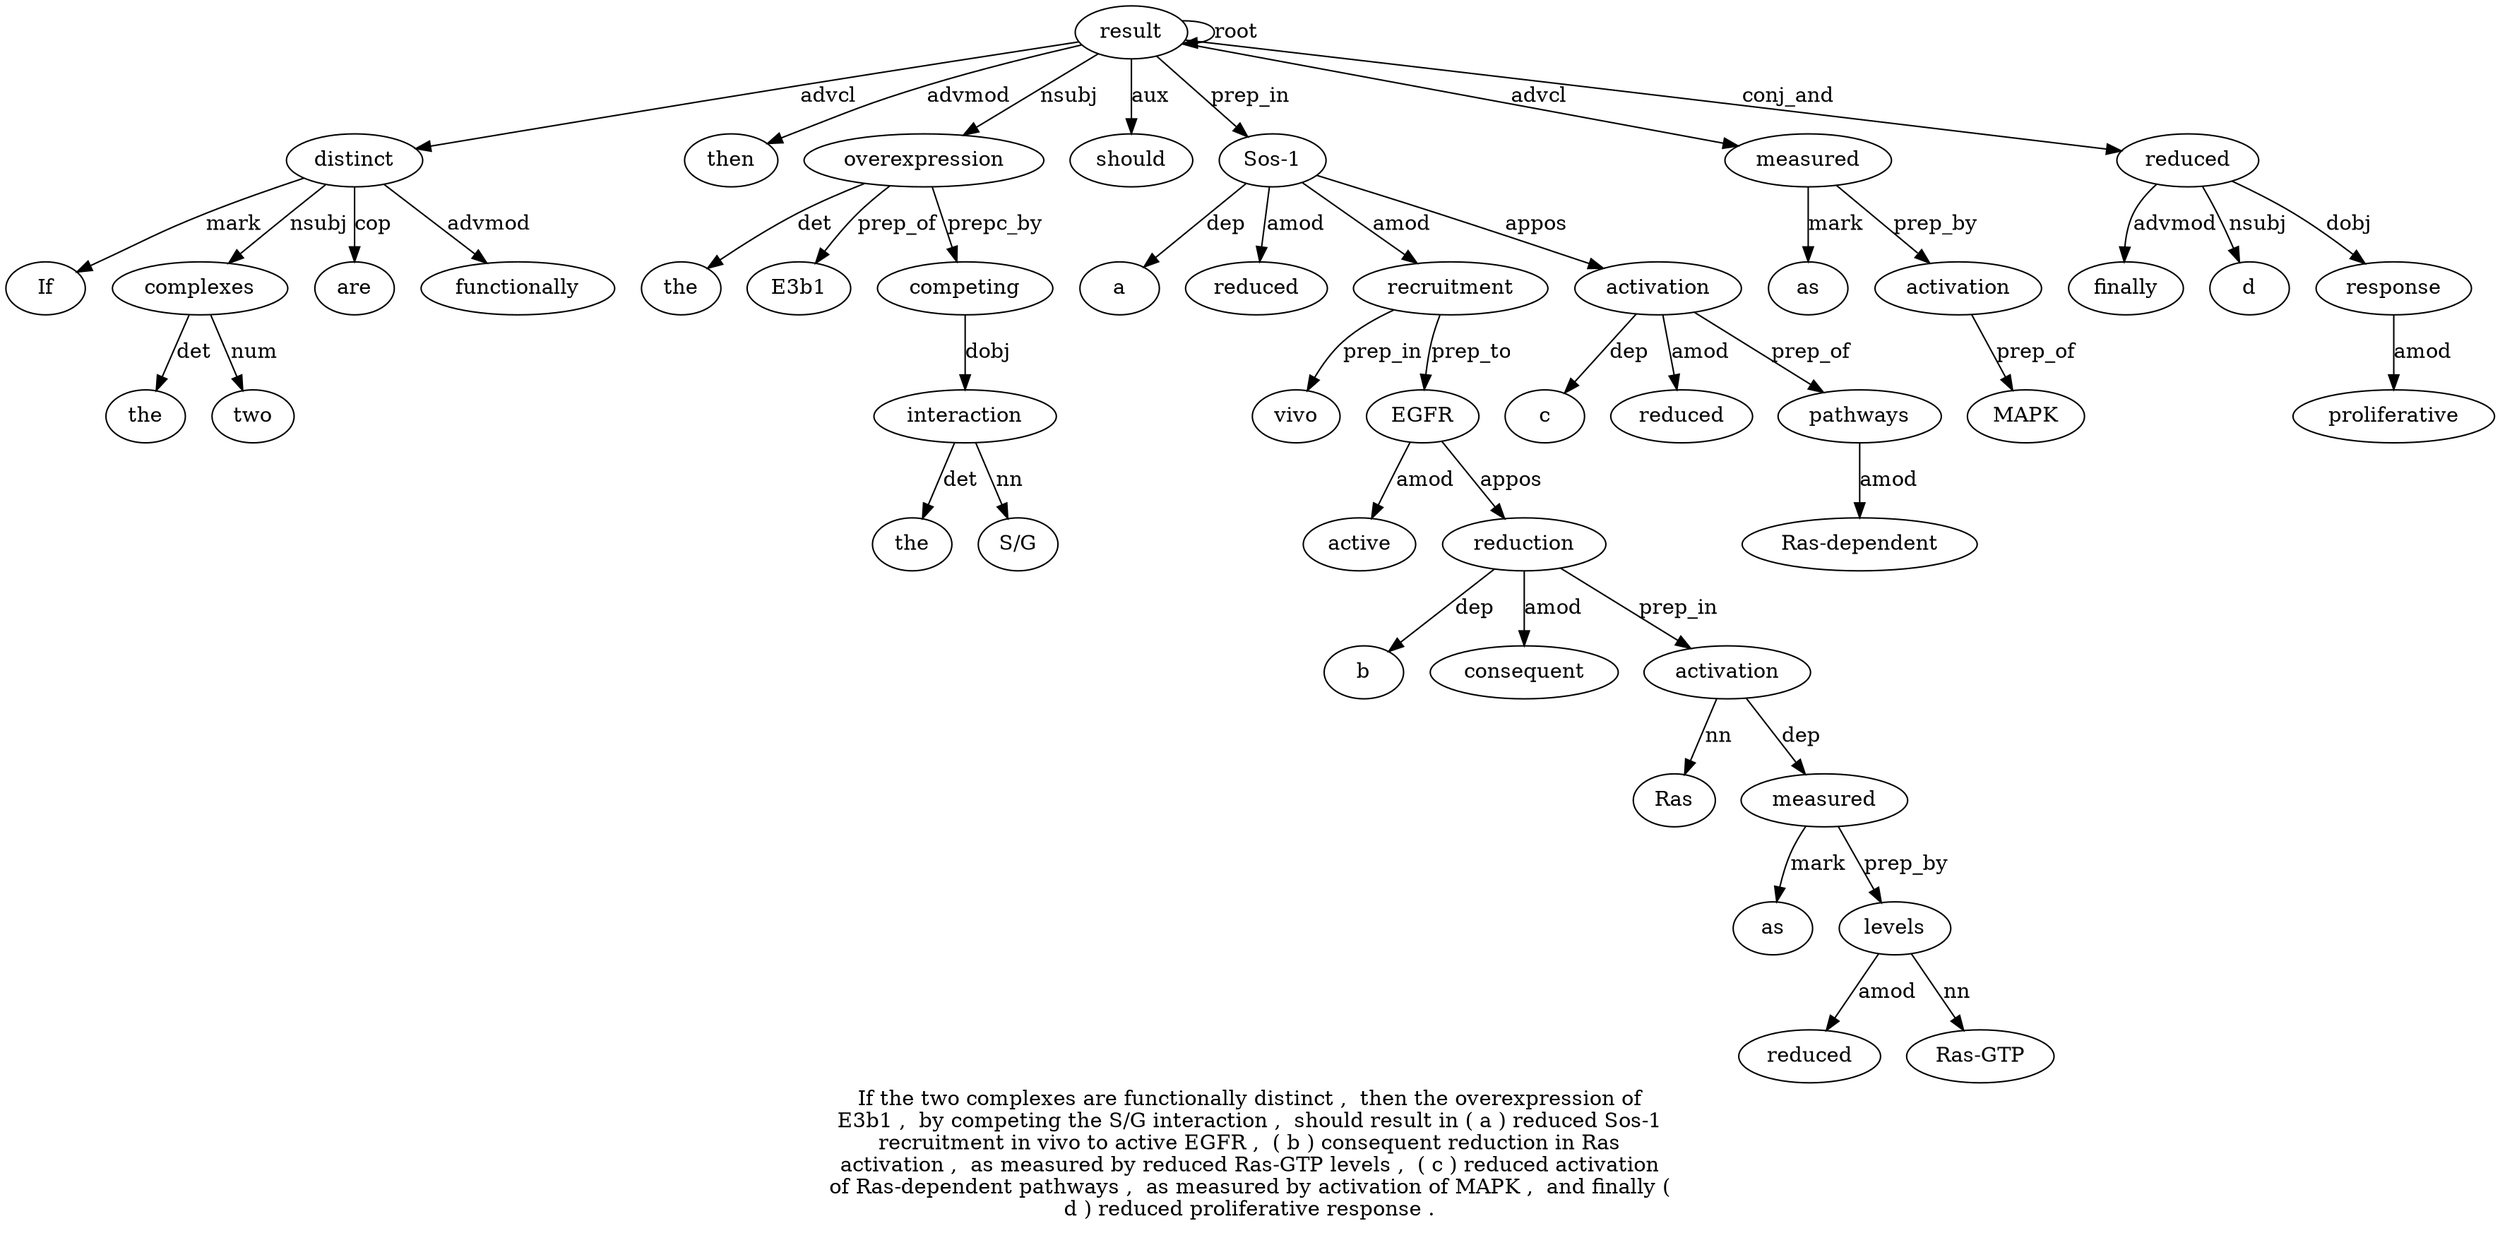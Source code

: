 digraph "If the two complexes are functionally distinct ,  then the overexpression of E3b1 ,  by competing the S/G interaction ,  should result in ( a ) reduced Sos-1 recruitment in vivo to active EGFR ,  ( b ) consequent reduction in Ras activation ,  as measured by reduced Ras-GTP levels ,  ( c ) reduced activation of Ras-dependent pathways ,  as measured by activation of MAPK ,  and finally ( d ) reduced proliferative response ." {
label="If the two complexes are functionally distinct ,  then the overexpression of
E3b1 ,  by competing the S/G interaction ,  should result in ( a ) reduced Sos-1
recruitment in vivo to active EGFR ,  ( b ) consequent reduction in Ras
activation ,  as measured by reduced Ras-GTP levels ,  ( c ) reduced activation
of Ras-dependent pathways ,  as measured by activation of MAPK ,  and finally (
d ) reduced proliferative response .";
distinct7 [style=filled, fillcolor=white, label=distinct];
If1 [style=filled, fillcolor=white, label=If];
distinct7 -> If1  [label=mark];
complexes4 [style=filled, fillcolor=white, label=complexes];
the2 [style=filled, fillcolor=white, label=the];
complexes4 -> the2  [label=det];
two3 [style=filled, fillcolor=white, label=two];
complexes4 -> two3  [label=num];
distinct7 -> complexes4  [label=nsubj];
are5 [style=filled, fillcolor=white, label=are];
distinct7 -> are5  [label=cop];
functionally6 [style=filled, fillcolor=white, label=functionally];
distinct7 -> functionally6  [label=advmod];
result22 [style=filled, fillcolor=white, label=result];
result22 -> distinct7  [label=advcl];
then9 [style=filled, fillcolor=white, label=then];
result22 -> then9  [label=advmod];
overexpression11 [style=filled, fillcolor=white, label=overexpression];
the10 [style=filled, fillcolor=white, label=the];
overexpression11 -> the10  [label=det];
result22 -> overexpression11  [label=nsubj];
E3b1 [style=filled, fillcolor=white, label=E3b1];
overexpression11 -> E3b1  [label=prep_of];
competing16 [style=filled, fillcolor=white, label=competing];
overexpression11 -> competing16  [label=prepc_by];
interaction19 [style=filled, fillcolor=white, label=interaction];
the17 [style=filled, fillcolor=white, label=the];
interaction19 -> the17  [label=det];
"S/G18" [style=filled, fillcolor=white, label="S/G"];
interaction19 -> "S/G18"  [label=nn];
competing16 -> interaction19  [label=dobj];
should21 [style=filled, fillcolor=white, label=should];
result22 -> should21  [label=aux];
result22 -> result22  [label=root];
"Sos-128" [style=filled, fillcolor=white, label="Sos-1"];
a25 [style=filled, fillcolor=white, label=a];
"Sos-128" -> a25  [label=dep];
reduced27 [style=filled, fillcolor=white, label=reduced];
"Sos-128" -> reduced27  [label=amod];
result22 -> "Sos-128"  [label=prep_in];
recruitment29 [style=filled, fillcolor=white, label=recruitment];
"Sos-128" -> recruitment29  [label=amod];
vivo31 [style=filled, fillcolor=white, label=vivo];
recruitment29 -> vivo31  [label=prep_in];
EGFR34 [style=filled, fillcolor=white, label=EGFR];
active33 [style=filled, fillcolor=white, label=active];
EGFR34 -> active33  [label=amod];
recruitment29 -> EGFR34  [label=prep_to];
reduction40 [style=filled, fillcolor=white, label=reduction];
b37 [style=filled, fillcolor=white, label=b];
reduction40 -> b37  [label=dep];
consequent39 [style=filled, fillcolor=white, label=consequent];
reduction40 -> consequent39  [label=amod];
EGFR34 -> reduction40  [label=appos];
activation43 [style=filled, fillcolor=white, label=activation];
Ras42 [style=filled, fillcolor=white, label=Ras];
activation43 -> Ras42  [label=nn];
reduction40 -> activation43  [label=prep_in];
measured46 [style=filled, fillcolor=white, label=measured];
as45 [style=filled, fillcolor=white, label=as];
measured46 -> as45  [label=mark];
activation43 -> measured46  [label=dep];
levels50 [style=filled, fillcolor=white, label=levels];
reduced48 [style=filled, fillcolor=white, label=reduced];
levels50 -> reduced48  [label=amod];
"Ras-GTP49" [style=filled, fillcolor=white, label="Ras-GTP"];
levels50 -> "Ras-GTP49"  [label=nn];
measured46 -> levels50  [label=prep_by];
activation56 [style=filled, fillcolor=white, label=activation];
c53 [style=filled, fillcolor=white, label=c];
activation56 -> c53  [label=dep];
reduced55 [style=filled, fillcolor=white, label=reduced];
activation56 -> reduced55  [label=amod];
"Sos-128" -> activation56  [label=appos];
pathways59 [style=filled, fillcolor=white, label=pathways];
"Ras-dependent58" [style=filled, fillcolor=white, label="Ras-dependent"];
pathways59 -> "Ras-dependent58"  [label=amod];
activation56 -> pathways59  [label=prep_of];
measured62 [style=filled, fillcolor=white, label=measured];
as61 [style=filled, fillcolor=white, label=as];
measured62 -> as61  [label=mark];
result22 -> measured62  [label=advcl];
activation64 [style=filled, fillcolor=white, label=activation];
measured62 -> activation64  [label=prep_by];
MAPK66 [style=filled, fillcolor=white, label=MAPK];
activation64 -> MAPK66  [label=prep_of];
reduced73 [style=filled, fillcolor=white, label=reduced];
finally69 [style=filled, fillcolor=white, label=finally];
reduced73 -> finally69  [label=advmod];
d71 [style=filled, fillcolor=white, label=d];
reduced73 -> d71  [label=nsubj];
result22 -> reduced73  [label=conj_and];
response75 [style=filled, fillcolor=white, label=response];
proliferative74 [style=filled, fillcolor=white, label=proliferative];
response75 -> proliferative74  [label=amod];
reduced73 -> response75  [label=dobj];
}
